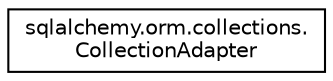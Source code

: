 digraph "Graphical Class Hierarchy"
{
 // LATEX_PDF_SIZE
  edge [fontname="Helvetica",fontsize="10",labelfontname="Helvetica",labelfontsize="10"];
  node [fontname="Helvetica",fontsize="10",shape=record];
  rankdir="LR";
  Node0 [label="sqlalchemy.orm.collections.\lCollectionAdapter",height=0.2,width=0.4,color="black", fillcolor="white", style="filled",URL="$classsqlalchemy_1_1orm_1_1collections_1_1CollectionAdapter.html",tooltip=" "];
}
